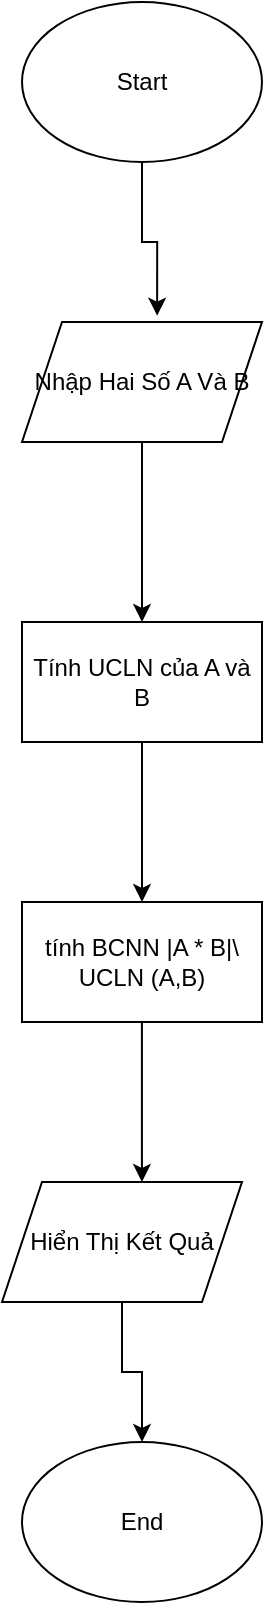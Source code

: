 <mxfile version="25.0.3" pages="2">
  <diagram name="Trang-1" id="KUAX6hmszslDZUfnARSn">
    <mxGraphModel dx="1006" dy="531" grid="1" gridSize="10" guides="1" tooltips="1" connect="1" arrows="1" fold="1" page="1" pageScale="1" pageWidth="827" pageHeight="1169" math="0" shadow="0">
      <root>
        <mxCell id="0" />
        <mxCell id="1" parent="0" />
        <mxCell id="4I8DVveFLxQMIN5Tw1LC-3" value="" style="edgeStyle=orthogonalEdgeStyle;rounded=0;orthogonalLoop=1;jettySize=auto;html=1;entryX=0.563;entryY=-0.053;entryDx=0;entryDy=0;entryPerimeter=0;" parent="1" source="4I8DVveFLxQMIN5Tw1LC-1" target="fA11PmfF7VX3MmRxlwKN-1" edge="1">
          <mxGeometry relative="1" as="geometry">
            <mxPoint x="400" y="230" as="targetPoint" />
          </mxGeometry>
        </mxCell>
        <mxCell id="4I8DVveFLxQMIN5Tw1LC-1" value="Start" style="ellipse;whiteSpace=wrap;html=1;" parent="1" vertex="1">
          <mxGeometry x="340" y="60" width="120" height="80" as="geometry" />
        </mxCell>
        <mxCell id="4I8DVveFLxQMIN5Tw1LC-5" value="" style="edgeStyle=orthogonalEdgeStyle;rounded=0;orthogonalLoop=1;jettySize=auto;html=1;exitX=0.5;exitY=1;exitDx=0;exitDy=0;" parent="1" source="fA11PmfF7VX3MmRxlwKN-1" target="4I8DVveFLxQMIN5Tw1LC-4" edge="1">
          <mxGeometry relative="1" as="geometry">
            <mxPoint x="400" y="290" as="sourcePoint" />
          </mxGeometry>
        </mxCell>
        <mxCell id="GwAr5Jn4yVrx31T7R-8p-2" value="" style="edgeStyle=orthogonalEdgeStyle;rounded=0;orthogonalLoop=1;jettySize=auto;html=1;" parent="1" source="4I8DVveFLxQMIN5Tw1LC-4" target="GwAr5Jn4yVrx31T7R-8p-1" edge="1">
          <mxGeometry relative="1" as="geometry" />
        </mxCell>
        <mxCell id="4I8DVveFLxQMIN5Tw1LC-4" value="Tính UCLN của A và B" style="whiteSpace=wrap;html=1;" parent="1" vertex="1">
          <mxGeometry x="340" y="370" width="120" height="60" as="geometry" />
        </mxCell>
        <mxCell id="GwAr5Jn4yVrx31T7R-8p-4" value="" style="edgeStyle=orthogonalEdgeStyle;rounded=0;orthogonalLoop=1;jettySize=auto;html=1;entryX=0.583;entryY=0;entryDx=0;entryDy=0;entryPerimeter=0;" parent="1" source="GwAr5Jn4yVrx31T7R-8p-1" target="fA11PmfF7VX3MmRxlwKN-2" edge="1">
          <mxGeometry relative="1" as="geometry">
            <mxPoint x="400" y="650" as="targetPoint" />
          </mxGeometry>
        </mxCell>
        <mxCell id="GwAr5Jn4yVrx31T7R-8p-1" value="tính BCNN |A * B|\ UCLN (A,B)" style="whiteSpace=wrap;html=1;" parent="1" vertex="1">
          <mxGeometry x="340" y="510" width="120" height="60" as="geometry" />
        </mxCell>
        <mxCell id="GwAr5Jn4yVrx31T7R-8p-6" style="edgeStyle=orthogonalEdgeStyle;rounded=0;orthogonalLoop=1;jettySize=auto;html=1;exitX=0.5;exitY=1;exitDx=0;exitDy=0;entryX=0.5;entryY=0;entryDx=0;entryDy=0;" parent="1" source="fA11PmfF7VX3MmRxlwKN-2" target="GwAr5Jn4yVrx31T7R-8p-5" edge="1">
          <mxGeometry relative="1" as="geometry">
            <mxPoint x="400" y="710" as="sourcePoint" />
          </mxGeometry>
        </mxCell>
        <mxCell id="GwAr5Jn4yVrx31T7R-8p-5" value="End" style="ellipse;whiteSpace=wrap;html=1;" parent="1" vertex="1">
          <mxGeometry x="340" y="780" width="120" height="80" as="geometry" />
        </mxCell>
        <mxCell id="fA11PmfF7VX3MmRxlwKN-1" value="Nhập Hai Số A Và B" style="shape=parallelogram;perimeter=parallelogramPerimeter;whiteSpace=wrap;html=1;fixedSize=1;" vertex="1" parent="1">
          <mxGeometry x="340" y="220" width="120" height="60" as="geometry" />
        </mxCell>
        <mxCell id="fA11PmfF7VX3MmRxlwKN-2" value="Hiển Thị Kết Quả" style="shape=parallelogram;perimeter=parallelogramPerimeter;whiteSpace=wrap;html=1;fixedSize=1;" vertex="1" parent="1">
          <mxGeometry x="330" y="650" width="120" height="60" as="geometry" />
        </mxCell>
      </root>
    </mxGraphModel>
  </diagram>
  <diagram id="AkWIUO5zO3ozfo8VmAED" name="Trang-2">
    <mxGraphModel grid="1" page="1" gridSize="10" guides="1" tooltips="1" connect="1" arrows="1" fold="1" pageScale="1" pageWidth="827" pageHeight="1169" math="0" shadow="0">
      <root>
        <mxCell id="0" />
        <mxCell id="1" parent="0" />
      </root>
    </mxGraphModel>
  </diagram>
</mxfile>
